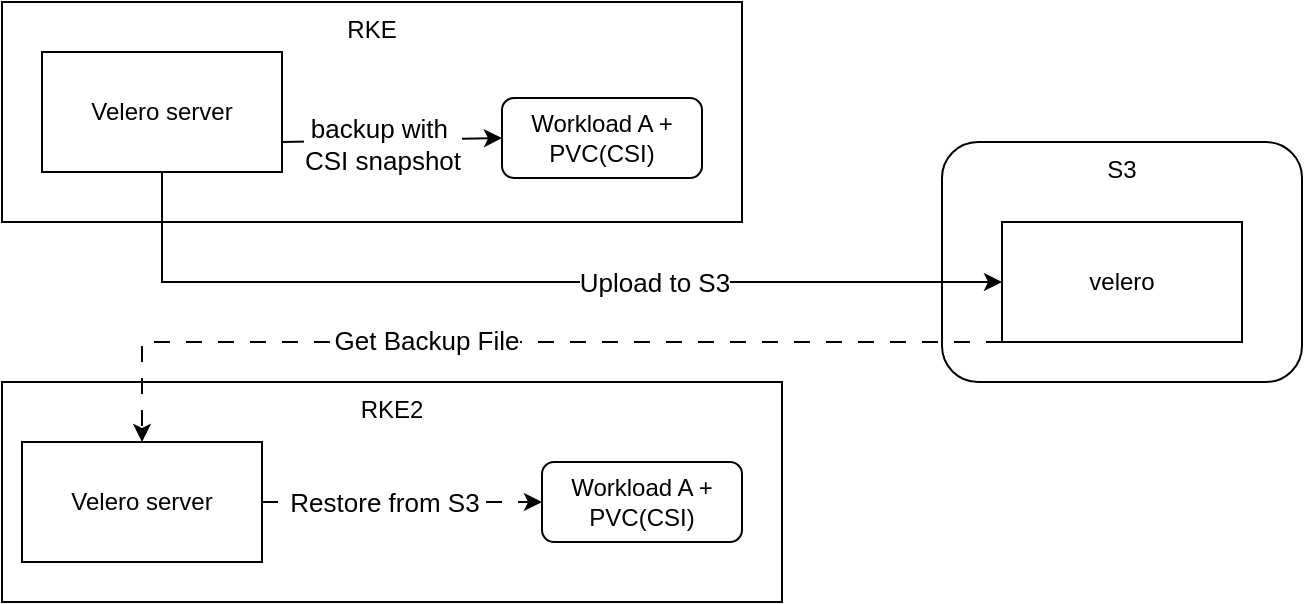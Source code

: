 <mxfile version="24.7.17">
  <diagram name="第 1 页" id="11_y3HcGp97wvjAQtWAv">
    <mxGraphModel dx="1434" dy="802" grid="1" gridSize="10" guides="1" tooltips="1" connect="1" arrows="1" fold="1" page="1" pageScale="1" pageWidth="827" pageHeight="1169" math="0" shadow="0">
      <root>
        <mxCell id="0" />
        <mxCell id="1" parent="0" />
        <mxCell id="YhDbZ6NQo_gSV78-wYTo-1" value="RKE" style="rounded=0;whiteSpace=wrap;html=1;verticalAlign=top;" parent="1" vertex="1">
          <mxGeometry x="90" y="160" width="370" height="110" as="geometry" />
        </mxCell>
        <mxCell id="YhDbZ6NQo_gSV78-wYTo-2" value="RKE2" style="rounded=0;whiteSpace=wrap;html=1;verticalAlign=top;" parent="1" vertex="1">
          <mxGeometry x="90" y="350" width="390" height="110" as="geometry" />
        </mxCell>
        <mxCell id="YhDbZ6NQo_gSV78-wYTo-4" value="S3" style="rounded=1;whiteSpace=wrap;html=1;verticalAlign=top;" parent="1" vertex="1">
          <mxGeometry x="560" y="230" width="180" height="120" as="geometry" />
        </mxCell>
        <mxCell id="YhDbZ6NQo_gSV78-wYTo-8" value="velero" style="rounded=0;whiteSpace=wrap;html=1;" parent="1" vertex="1">
          <mxGeometry x="590" y="270" width="120" height="60" as="geometry" />
        </mxCell>
        <mxCell id="YhDbZ6NQo_gSV78-wYTo-10" value="Velero server" style="rounded=0;whiteSpace=wrap;html=1;" parent="1" vertex="1">
          <mxGeometry x="110" y="185" width="120" height="60" as="geometry" />
        </mxCell>
        <mxCell id="YhDbZ6NQo_gSV78-wYTo-11" value="Workload A + PVC(CSI)" style="rounded=1;whiteSpace=wrap;html=1;" parent="1" vertex="1">
          <mxGeometry x="340" y="208" width="100" height="40" as="geometry" />
        </mxCell>
        <mxCell id="YhDbZ6NQo_gSV78-wYTo-12" value="Workload A + PVC(CSI)" style="rounded=1;whiteSpace=wrap;html=1;" parent="1" vertex="1">
          <mxGeometry x="360" y="390" width="100" height="40" as="geometry" />
        </mxCell>
        <mxCell id="YhDbZ6NQo_gSV78-wYTo-13" value="" style="endArrow=classic;html=1;rounded=0;exitX=1;exitY=0.75;exitDx=0;exitDy=0;entryX=0;entryY=0.5;entryDx=0;entryDy=0;" parent="1" source="YhDbZ6NQo_gSV78-wYTo-10" target="YhDbZ6NQo_gSV78-wYTo-11" edge="1">
          <mxGeometry width="50" height="50" relative="1" as="geometry">
            <mxPoint x="200" y="230" as="sourcePoint" />
            <mxPoint x="250" y="180" as="targetPoint" />
          </mxGeometry>
        </mxCell>
        <mxCell id="YhDbZ6NQo_gSV78-wYTo-18" value="backup with&amp;nbsp;&lt;div&gt;CSI snapshot&lt;/div&gt;" style="edgeLabel;html=1;align=center;verticalAlign=middle;resizable=0;points=[];fontSize=13;" parent="YhDbZ6NQo_gSV78-wYTo-13" vertex="1" connectable="0">
          <mxGeometry x="-0.218" y="-1" relative="1" as="geometry">
            <mxPoint x="7" y="1" as="offset" />
          </mxGeometry>
        </mxCell>
        <mxCell id="YhDbZ6NQo_gSV78-wYTo-14" value="" style="endArrow=classic;html=1;rounded=0;exitX=0.5;exitY=1;exitDx=0;exitDy=0;entryX=0;entryY=0.5;entryDx=0;entryDy=0;" parent="1" source="YhDbZ6NQo_gSV78-wYTo-10" target="YhDbZ6NQo_gSV78-wYTo-8" edge="1">
          <mxGeometry width="50" height="50" relative="1" as="geometry">
            <mxPoint x="330" y="360" as="sourcePoint" />
            <mxPoint x="380" y="310" as="targetPoint" />
            <Array as="points">
              <mxPoint x="170" y="300" />
            </Array>
          </mxGeometry>
        </mxCell>
        <mxCell id="YhDbZ6NQo_gSV78-wYTo-15" value="Upload to S3" style="edgeLabel;html=1;align=center;verticalAlign=middle;resizable=0;points=[];fontSize=13;" parent="YhDbZ6NQo_gSV78-wYTo-14" vertex="1" connectable="0">
          <mxGeometry x="0.169" relative="1" as="geometry">
            <mxPoint x="23" as="offset" />
          </mxGeometry>
        </mxCell>
        <mxCell id="YhDbZ6NQo_gSV78-wYTo-17" value="" style="endArrow=classic;html=1;rounded=0;exitX=1;exitY=0.5;exitDx=0;exitDy=0;entryX=0;entryY=0.5;entryDx=0;entryDy=0;dashed=1;dashPattern=8 8;" parent="1" source="YhDbZ6NQo_gSV78-wYTo-25" target="YhDbZ6NQo_gSV78-wYTo-12" edge="1">
          <mxGeometry width="50" height="50" relative="1" as="geometry">
            <mxPoint x="350" y="540" as="sourcePoint" />
            <mxPoint x="400" y="490" as="targetPoint" />
          </mxGeometry>
        </mxCell>
        <mxCell id="YhDbZ6NQo_gSV78-wYTo-20" value="Restore from S3" style="edgeLabel;html=1;align=center;verticalAlign=middle;resizable=0;points=[];fontSize=13;" parent="YhDbZ6NQo_gSV78-wYTo-17" vertex="1" connectable="0">
          <mxGeometry x="0.096" y="-3" relative="1" as="geometry">
            <mxPoint x="-16" y="-3" as="offset" />
          </mxGeometry>
        </mxCell>
        <mxCell id="YhDbZ6NQo_gSV78-wYTo-25" value="Velero server" style="rounded=0;whiteSpace=wrap;html=1;" parent="1" vertex="1">
          <mxGeometry x="100" y="380" width="120" height="60" as="geometry" />
        </mxCell>
        <mxCell id="7GHi1thPp4iyyGug7cfU-1" value="" style="endArrow=classic;html=1;rounded=0;exitX=0;exitY=1;exitDx=0;exitDy=0;entryX=0.5;entryY=0;entryDx=0;entryDy=0;dashed=1;dashPattern=8 8;" edge="1" parent="1" source="YhDbZ6NQo_gSV78-wYTo-8" target="YhDbZ6NQo_gSV78-wYTo-25">
          <mxGeometry width="50" height="50" relative="1" as="geometry">
            <mxPoint x="70" y="330" as="sourcePoint" />
            <mxPoint x="120" y="280" as="targetPoint" />
            <Array as="points">
              <mxPoint x="160" y="330" />
            </Array>
          </mxGeometry>
        </mxCell>
        <mxCell id="7GHi1thPp4iyyGug7cfU-2" value="Get Backup File" style="edgeLabel;html=1;align=center;verticalAlign=middle;resizable=0;points=[];fontSize=13;" vertex="1" connectable="0" parent="7GHi1thPp4iyyGug7cfU-1">
          <mxGeometry x="0.2" y="-1" relative="1" as="geometry">
            <mxPoint as="offset" />
          </mxGeometry>
        </mxCell>
      </root>
    </mxGraphModel>
  </diagram>
</mxfile>
